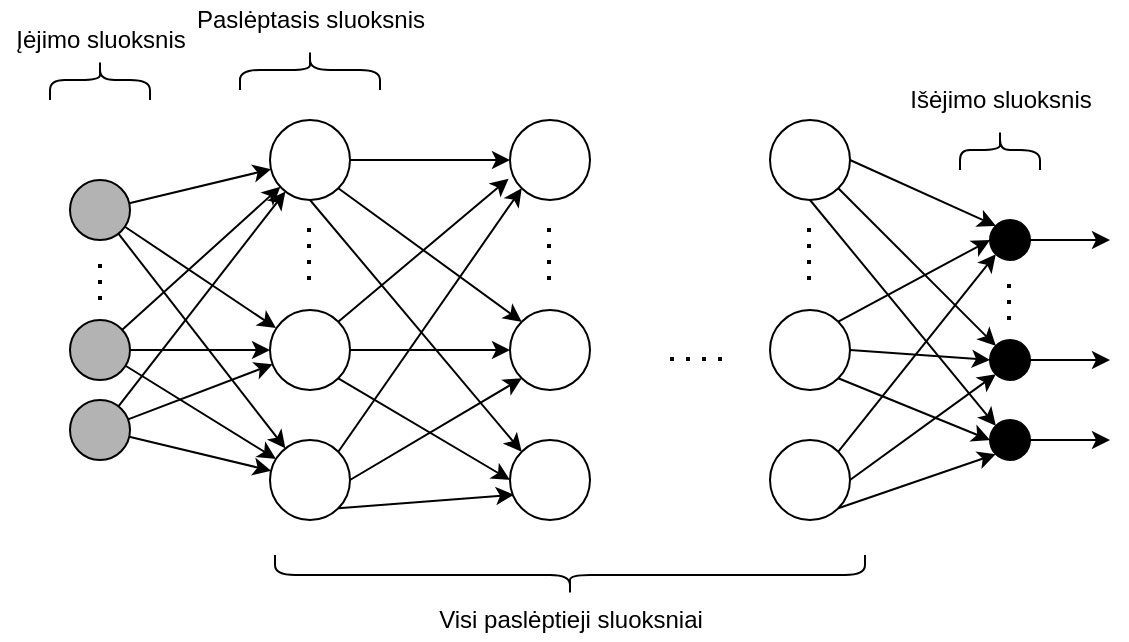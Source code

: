 <mxfile version="13.6.6" type="device"><diagram id="bd4MrQofYQPt45Rn1yxS" name="Page-1"><mxGraphModel dx="982" dy="438" grid="1" gridSize="10" guides="1" tooltips="1" connect="1" arrows="1" fold="1" page="1" pageScale="1" pageWidth="827" pageHeight="1169" math="0" shadow="0"><root><mxCell id="0"/><mxCell id="1" parent="0"/><mxCell id="Pr-44Xw1TZlFWAfVsL2Q-130" style="edgeStyle=none;orthogonalLoop=1;jettySize=auto;html=1;exitX=1;exitY=0.5;exitDx=0;exitDy=0;entryX=0;entryY=0.5;entryDx=0;entryDy=0;" parent="1" source="Pr-44Xw1TZlFWAfVsL2Q-1" target="Pr-44Xw1TZlFWAfVsL2Q-126" edge="1"><mxGeometry relative="1" as="geometry"/></mxCell><mxCell id="Pr-44Xw1TZlFWAfVsL2Q-131" style="edgeStyle=none;orthogonalLoop=1;jettySize=auto;html=1;exitX=1;exitY=1;exitDx=0;exitDy=0;entryX=0;entryY=0;entryDx=0;entryDy=0;" parent="1" source="Pr-44Xw1TZlFWAfVsL2Q-1" target="Pr-44Xw1TZlFWAfVsL2Q-127" edge="1"><mxGeometry relative="1" as="geometry"/></mxCell><mxCell id="Pr-44Xw1TZlFWAfVsL2Q-132" style="edgeStyle=none;orthogonalLoop=1;jettySize=auto;html=1;exitX=0.5;exitY=1;exitDx=0;exitDy=0;entryX=0;entryY=0;entryDx=0;entryDy=0;" parent="1" source="Pr-44Xw1TZlFWAfVsL2Q-1" target="Pr-44Xw1TZlFWAfVsL2Q-128" edge="1"><mxGeometry relative="1" as="geometry"/></mxCell><mxCell id="Pr-44Xw1TZlFWAfVsL2Q-1" value="" style="ellipse;whiteSpace=wrap;html=1;aspect=fixed;" parent="1" vertex="1"><mxGeometry x="190" y="130" width="40" height="40" as="geometry"/></mxCell><mxCell id="Pr-44Xw1TZlFWAfVsL2Q-133" style="edgeStyle=none;orthogonalLoop=1;jettySize=auto;html=1;exitX=1;exitY=0;exitDx=0;exitDy=0;entryX=-0.017;entryY=0.733;entryDx=0;entryDy=0;entryPerimeter=0;" parent="1" source="Pr-44Xw1TZlFWAfVsL2Q-2" target="Pr-44Xw1TZlFWAfVsL2Q-126" edge="1"><mxGeometry relative="1" as="geometry"/></mxCell><mxCell id="Pr-44Xw1TZlFWAfVsL2Q-134" style="edgeStyle=none;orthogonalLoop=1;jettySize=auto;html=1;exitX=1;exitY=0.5;exitDx=0;exitDy=0;entryX=0;entryY=0.5;entryDx=0;entryDy=0;" parent="1" source="Pr-44Xw1TZlFWAfVsL2Q-2" target="Pr-44Xw1TZlFWAfVsL2Q-127" edge="1"><mxGeometry relative="1" as="geometry"/></mxCell><mxCell id="Pr-44Xw1TZlFWAfVsL2Q-135" style="edgeStyle=none;orthogonalLoop=1;jettySize=auto;html=1;exitX=1;exitY=1;exitDx=0;exitDy=0;entryX=0;entryY=0.5;entryDx=0;entryDy=0;" parent="1" source="Pr-44Xw1TZlFWAfVsL2Q-2" target="Pr-44Xw1TZlFWAfVsL2Q-128" edge="1"><mxGeometry relative="1" as="geometry"/></mxCell><mxCell id="Pr-44Xw1TZlFWAfVsL2Q-2" value="" style="ellipse;whiteSpace=wrap;html=1;aspect=fixed;" parent="1" vertex="1"><mxGeometry x="190" y="225" width="40" height="40" as="geometry"/></mxCell><mxCell id="Pr-44Xw1TZlFWAfVsL2Q-136" style="edgeStyle=none;orthogonalLoop=1;jettySize=auto;html=1;exitX=1;exitY=1;exitDx=0;exitDy=0;entryX=0.05;entryY=0.683;entryDx=0;entryDy=0;entryPerimeter=0;" parent="1" source="Pr-44Xw1TZlFWAfVsL2Q-3" target="Pr-44Xw1TZlFWAfVsL2Q-128" edge="1"><mxGeometry relative="1" as="geometry"/></mxCell><mxCell id="Pr-44Xw1TZlFWAfVsL2Q-137" style="edgeStyle=none;orthogonalLoop=1;jettySize=auto;html=1;exitX=1;exitY=0.5;exitDx=0;exitDy=0;entryX=0;entryY=1;entryDx=0;entryDy=0;" parent="1" source="Pr-44Xw1TZlFWAfVsL2Q-3" target="Pr-44Xw1TZlFWAfVsL2Q-127" edge="1"><mxGeometry relative="1" as="geometry"/></mxCell><mxCell id="Pr-44Xw1TZlFWAfVsL2Q-138" style="edgeStyle=none;orthogonalLoop=1;jettySize=auto;html=1;exitX=1;exitY=0;exitDx=0;exitDy=0;entryX=0;entryY=1;entryDx=0;entryDy=0;" parent="1" source="Pr-44Xw1TZlFWAfVsL2Q-3" target="Pr-44Xw1TZlFWAfVsL2Q-126" edge="1"><mxGeometry relative="1" as="geometry"/></mxCell><mxCell id="Pr-44Xw1TZlFWAfVsL2Q-3" value="" style="ellipse;whiteSpace=wrap;html=1;aspect=fixed;" parent="1" vertex="1"><mxGeometry x="190" y="290" width="40" height="40" as="geometry"/></mxCell><mxCell id="Pr-44Xw1TZlFWAfVsL2Q-39" style="endArrow=classic;html=1;" parent="1" source="Pr-44Xw1TZlFWAfVsL2Q-9" edge="1"><mxGeometry relative="1" as="geometry"><mxPoint x="193" y="234" as="targetPoint"/></mxGeometry></mxCell><mxCell id="Pr-44Xw1TZlFWAfVsL2Q-40" style="endArrow=classic;html=1;" parent="1" source="Pr-44Xw1TZlFWAfVsL2Q-9" target="Pr-44Xw1TZlFWAfVsL2Q-3" edge="1"><mxGeometry relative="1" as="geometry"/></mxCell><mxCell id="Pr-44Xw1TZlFWAfVsL2Q-45" style="endArrow=classic;html=1;" parent="1" source="Pr-44Xw1TZlFWAfVsL2Q-9" target="Pr-44Xw1TZlFWAfVsL2Q-1" edge="1"><mxGeometry relative="1" as="geometry"/></mxCell><mxCell id="Pr-44Xw1TZlFWAfVsL2Q-9" value="" style="ellipse;whiteSpace=wrap;html=1;aspect=fixed;fillColor=#B3B3B3;" parent="1" vertex="1"><mxGeometry x="90" y="160" width="30" height="30" as="geometry"/></mxCell><mxCell id="Pr-44Xw1TZlFWAfVsL2Q-50" style="endArrow=classic;html=1;" parent="1" source="Pr-44Xw1TZlFWAfVsL2Q-10" target="Pr-44Xw1TZlFWAfVsL2Q-2" edge="1"><mxGeometry relative="1" as="geometry"/></mxCell><mxCell id="Pr-44Xw1TZlFWAfVsL2Q-51" style="endArrow=classic;html=1;" parent="1" source="Pr-44Xw1TZlFWAfVsL2Q-10" target="Pr-44Xw1TZlFWAfVsL2Q-3" edge="1"><mxGeometry relative="1" as="geometry"/></mxCell><mxCell id="Pr-44Xw1TZlFWAfVsL2Q-52" style="endArrow=classic;html=1;" parent="1" source="Pr-44Xw1TZlFWAfVsL2Q-10" target="Pr-44Xw1TZlFWAfVsL2Q-1" edge="1"><mxGeometry relative="1" as="geometry"/></mxCell><mxCell id="Pr-44Xw1TZlFWAfVsL2Q-10" value="" style="ellipse;whiteSpace=wrap;html=1;aspect=fixed;fillColor=#B3B3B3;" parent="1" vertex="1"><mxGeometry x="90" y="270" width="30" height="30" as="geometry"/></mxCell><mxCell id="Pr-44Xw1TZlFWAfVsL2Q-46" style="endArrow=classic;html=1;" parent="1" source="Pr-44Xw1TZlFWAfVsL2Q-11" target="Pr-44Xw1TZlFWAfVsL2Q-1" edge="1"><mxGeometry relative="1" as="geometry"/></mxCell><mxCell id="Pr-44Xw1TZlFWAfVsL2Q-47" style="edgeStyle=orthogonalEdgeStyle;rounded=0;orthogonalLoop=1;jettySize=auto;html=1;exitX=1;exitY=0.5;exitDx=0;exitDy=0;entryX=0;entryY=0.5;entryDx=0;entryDy=0;" parent="1" source="Pr-44Xw1TZlFWAfVsL2Q-11" target="Pr-44Xw1TZlFWAfVsL2Q-2" edge="1"><mxGeometry relative="1" as="geometry"/></mxCell><mxCell id="Pr-44Xw1TZlFWAfVsL2Q-49" style="endArrow=classic;html=1;" parent="1" source="Pr-44Xw1TZlFWAfVsL2Q-11" target="Pr-44Xw1TZlFWAfVsL2Q-3" edge="1"><mxGeometry relative="1" as="geometry"/></mxCell><mxCell id="Pr-44Xw1TZlFWAfVsL2Q-11" value="" style="ellipse;whiteSpace=wrap;html=1;aspect=fixed;fillColor=#B3B3B3;" parent="1" vertex="1"><mxGeometry x="90" y="230" width="30" height="30" as="geometry"/></mxCell><mxCell id="Pr-44Xw1TZlFWAfVsL2Q-13" value="" style="endArrow=none;dashed=1;html=1;dashPattern=1 3;strokeWidth=2;" parent="1" edge="1"><mxGeometry width="50" height="50" relative="1" as="geometry"><mxPoint x="105" y="220" as="sourcePoint"/><mxPoint x="105" y="200" as="targetPoint"/></mxGeometry></mxCell><mxCell id="Pr-44Xw1TZlFWAfVsL2Q-14" value="" style="endArrow=none;dashed=1;html=1;dashPattern=1 3;strokeWidth=2;" parent="1" edge="1"><mxGeometry width="50" height="50" relative="1" as="geometry"><mxPoint x="209.5" y="210" as="sourcePoint"/><mxPoint x="209.5" y="180" as="targetPoint"/></mxGeometry></mxCell><mxCell id="Pr-44Xw1TZlFWAfVsL2Q-104" style="edgeStyle=none;orthogonalLoop=1;jettySize=auto;html=1;exitX=1;exitY=0.5;exitDx=0;exitDy=0;entryX=0;entryY=0;entryDx=0;entryDy=0;" parent="1" source="Pr-44Xw1TZlFWAfVsL2Q-107" target="Pr-44Xw1TZlFWAfVsL2Q-123" edge="1"><mxGeometry relative="1" as="geometry"/></mxCell><mxCell id="Pr-44Xw1TZlFWAfVsL2Q-105" style="edgeStyle=none;orthogonalLoop=1;jettySize=auto;html=1;exitX=1;exitY=1;exitDx=0;exitDy=0;entryX=0;entryY=0;entryDx=0;entryDy=0;" parent="1" source="Pr-44Xw1TZlFWAfVsL2Q-107" target="Pr-44Xw1TZlFWAfVsL2Q-118" edge="1"><mxGeometry relative="1" as="geometry"/></mxCell><mxCell id="Pr-44Xw1TZlFWAfVsL2Q-106" style="edgeStyle=none;orthogonalLoop=1;jettySize=auto;html=1;exitX=0.5;exitY=1;exitDx=0;exitDy=0;entryX=0;entryY=0;entryDx=0;entryDy=0;" parent="1" source="Pr-44Xw1TZlFWAfVsL2Q-107" target="Pr-44Xw1TZlFWAfVsL2Q-121" edge="1"><mxGeometry relative="1" as="geometry"/></mxCell><mxCell id="Pr-44Xw1TZlFWAfVsL2Q-107" value="" style="ellipse;whiteSpace=wrap;html=1;aspect=fixed;" parent="1" vertex="1"><mxGeometry x="440" y="130" width="40" height="40" as="geometry"/></mxCell><mxCell id="Pr-44Xw1TZlFWAfVsL2Q-108" style="edgeStyle=none;orthogonalLoop=1;jettySize=auto;html=1;exitX=1;exitY=0;exitDx=0;exitDy=0;entryX=0;entryY=0.5;entryDx=0;entryDy=0;" parent="1" source="Pr-44Xw1TZlFWAfVsL2Q-111" target="Pr-44Xw1TZlFWAfVsL2Q-123" edge="1"><mxGeometry relative="1" as="geometry"/></mxCell><mxCell id="Pr-44Xw1TZlFWAfVsL2Q-109" style="edgeStyle=none;orthogonalLoop=1;jettySize=auto;html=1;exitX=1;exitY=0.5;exitDx=0;exitDy=0;entryX=0;entryY=0.5;entryDx=0;entryDy=0;" parent="1" source="Pr-44Xw1TZlFWAfVsL2Q-111" target="Pr-44Xw1TZlFWAfVsL2Q-118" edge="1"><mxGeometry relative="1" as="geometry"/></mxCell><mxCell id="Pr-44Xw1TZlFWAfVsL2Q-110" style="edgeStyle=none;orthogonalLoop=1;jettySize=auto;html=1;exitX=1;exitY=1;exitDx=0;exitDy=0;entryX=0;entryY=0.5;entryDx=0;entryDy=0;" parent="1" source="Pr-44Xw1TZlFWAfVsL2Q-111" target="Pr-44Xw1TZlFWAfVsL2Q-121" edge="1"><mxGeometry relative="1" as="geometry"/></mxCell><mxCell id="Pr-44Xw1TZlFWAfVsL2Q-111" value="" style="ellipse;whiteSpace=wrap;html=1;aspect=fixed;" parent="1" vertex="1"><mxGeometry x="440" y="225" width="40" height="40" as="geometry"/></mxCell><mxCell id="Pr-44Xw1TZlFWAfVsL2Q-112" style="edgeStyle=none;orthogonalLoop=1;jettySize=auto;html=1;exitX=1;exitY=0;exitDx=0;exitDy=0;entryX=0;entryY=1;entryDx=0;entryDy=0;" parent="1" source="Pr-44Xw1TZlFWAfVsL2Q-115" target="Pr-44Xw1TZlFWAfVsL2Q-123" edge="1"><mxGeometry relative="1" as="geometry"/></mxCell><mxCell id="Pr-44Xw1TZlFWAfVsL2Q-113" style="edgeStyle=none;orthogonalLoop=1;jettySize=auto;html=1;exitX=1;exitY=0.5;exitDx=0;exitDy=0;entryX=0;entryY=1;entryDx=0;entryDy=0;" parent="1" source="Pr-44Xw1TZlFWAfVsL2Q-115" target="Pr-44Xw1TZlFWAfVsL2Q-118" edge="1"><mxGeometry relative="1" as="geometry"/></mxCell><mxCell id="Pr-44Xw1TZlFWAfVsL2Q-114" style="edgeStyle=none;orthogonalLoop=1;jettySize=auto;html=1;exitX=1;exitY=1;exitDx=0;exitDy=0;entryX=0;entryY=1;entryDx=0;entryDy=0;" parent="1" source="Pr-44Xw1TZlFWAfVsL2Q-115" target="Pr-44Xw1TZlFWAfVsL2Q-121" edge="1"><mxGeometry relative="1" as="geometry"/></mxCell><mxCell id="Pr-44Xw1TZlFWAfVsL2Q-115" value="" style="ellipse;whiteSpace=wrap;html=1;aspect=fixed;" parent="1" vertex="1"><mxGeometry x="440" y="290" width="40" height="40" as="geometry"/></mxCell><mxCell id="Pr-44Xw1TZlFWAfVsL2Q-117" style="edgeStyle=none;orthogonalLoop=1;jettySize=auto;html=1;exitX=1;exitY=0.5;exitDx=0;exitDy=0;" parent="1" source="Pr-44Xw1TZlFWAfVsL2Q-118" edge="1"><mxGeometry relative="1" as="geometry"><mxPoint x="610" y="250" as="targetPoint"/></mxGeometry></mxCell><mxCell id="Pr-44Xw1TZlFWAfVsL2Q-118" value="" style="ellipse;whiteSpace=wrap;html=1;aspect=fixed;fillColor=#000000;" parent="1" vertex="1"><mxGeometry x="550" y="240" width="20" height="20" as="geometry"/></mxCell><mxCell id="Pr-44Xw1TZlFWAfVsL2Q-119" value="" style="endArrow=none;dashed=1;html=1;dashPattern=1 3;strokeWidth=2;" parent="1" edge="1"><mxGeometry width="50" height="50" relative="1" as="geometry"><mxPoint x="559.5" y="230" as="sourcePoint"/><mxPoint x="559.5" y="210" as="targetPoint"/></mxGeometry></mxCell><mxCell id="Pr-44Xw1TZlFWAfVsL2Q-120" style="edgeStyle=none;orthogonalLoop=1;jettySize=auto;html=1;exitX=1;exitY=0.5;exitDx=0;exitDy=0;" parent="1" source="Pr-44Xw1TZlFWAfVsL2Q-121" edge="1"><mxGeometry relative="1" as="geometry"><mxPoint x="610" y="290" as="targetPoint"/></mxGeometry></mxCell><mxCell id="Pr-44Xw1TZlFWAfVsL2Q-121" value="" style="ellipse;whiteSpace=wrap;html=1;aspect=fixed;fillColor=#000000;" parent="1" vertex="1"><mxGeometry x="550" y="280" width="20" height="20" as="geometry"/></mxCell><mxCell id="Pr-44Xw1TZlFWAfVsL2Q-122" style="edgeStyle=none;orthogonalLoop=1;jettySize=auto;html=1;exitX=1;exitY=0.5;exitDx=0;exitDy=0;" parent="1" source="Pr-44Xw1TZlFWAfVsL2Q-123" edge="1"><mxGeometry relative="1" as="geometry"><mxPoint x="610" y="190" as="targetPoint"/></mxGeometry></mxCell><mxCell id="Pr-44Xw1TZlFWAfVsL2Q-123" value="" style="ellipse;whiteSpace=wrap;html=1;aspect=fixed;fillColor=#000000;" parent="1" vertex="1"><mxGeometry x="550" y="180" width="20" height="20" as="geometry"/></mxCell><mxCell id="Pr-44Xw1TZlFWAfVsL2Q-124" value="" style="endArrow=none;dashed=1;html=1;dashPattern=1 3;strokeWidth=2;" parent="1" edge="1"><mxGeometry width="50" height="50" relative="1" as="geometry"><mxPoint x="390" y="249.5" as="sourcePoint"/><mxPoint x="420" y="249.5" as="targetPoint"/></mxGeometry></mxCell><mxCell id="Pr-44Xw1TZlFWAfVsL2Q-125" value="" style="endArrow=none;dashed=1;html=1;dashPattern=1 3;strokeWidth=2;" parent="1" edge="1"><mxGeometry width="50" height="50" relative="1" as="geometry"><mxPoint x="459.5" y="210" as="sourcePoint"/><mxPoint x="459.5" y="180" as="targetPoint"/></mxGeometry></mxCell><mxCell id="Pr-44Xw1TZlFWAfVsL2Q-126" value="" style="ellipse;whiteSpace=wrap;html=1;aspect=fixed;" parent="1" vertex="1"><mxGeometry x="310" y="130" width="40" height="40" as="geometry"/></mxCell><mxCell id="Pr-44Xw1TZlFWAfVsL2Q-127" value="" style="ellipse;whiteSpace=wrap;html=1;aspect=fixed;" parent="1" vertex="1"><mxGeometry x="310" y="225" width="40" height="40" as="geometry"/></mxCell><mxCell id="Pr-44Xw1TZlFWAfVsL2Q-128" value="" style="ellipse;whiteSpace=wrap;html=1;aspect=fixed;" parent="1" vertex="1"><mxGeometry x="310" y="290" width="40" height="40" as="geometry"/></mxCell><mxCell id="Pr-44Xw1TZlFWAfVsL2Q-129" value="" style="endArrow=none;dashed=1;html=1;dashPattern=1 3;strokeWidth=2;" parent="1" edge="1"><mxGeometry width="50" height="50" relative="1" as="geometry"><mxPoint x="329.5" y="210" as="sourcePoint"/><mxPoint x="329.5" y="180" as="targetPoint"/></mxGeometry></mxCell><mxCell id="jP0pO5gGn4JyZ3D4XBfe-1" value="" style="shape=curlyBracket;whiteSpace=wrap;html=1;rounded=1;rotation=90;size=0.5;" vertex="1" parent="1"><mxGeometry x="95" y="85" width="20" height="50" as="geometry"/></mxCell><mxCell id="jP0pO5gGn4JyZ3D4XBfe-2" value="Įėjimo sluoksnis" style="text;html=1;align=center;verticalAlign=middle;resizable=0;points=[];autosize=1;" vertex="1" parent="1"><mxGeometry x="55" y="80" width="100" height="20" as="geometry"/></mxCell><mxCell id="jP0pO5gGn4JyZ3D4XBfe-3" value="" style="shape=curlyBracket;whiteSpace=wrap;html=1;rounded=1;rotation=90;size=0.5;" vertex="1" parent="1"><mxGeometry x="200" y="70" width="20" height="70" as="geometry"/></mxCell><mxCell id="jP0pO5gGn4JyZ3D4XBfe-4" value="Paslėptasis sluoksnis" style="text;html=1;align=center;verticalAlign=middle;resizable=0;points=[];autosize=1;" vertex="1" parent="1"><mxGeometry x="145" y="70" width="130" height="20" as="geometry"/></mxCell><mxCell id="jP0pO5gGn4JyZ3D4XBfe-5" value="" style="shape=curlyBracket;whiteSpace=wrap;html=1;rounded=1;rotation=90;size=0.5;" vertex="1" parent="1"><mxGeometry x="545" y="125" width="20" height="40" as="geometry"/></mxCell><mxCell id="jP0pO5gGn4JyZ3D4XBfe-6" value="Išėjimo sluoksnis" style="text;html=1;align=center;verticalAlign=middle;resizable=0;points=[];autosize=1;" vertex="1" parent="1"><mxGeometry x="500" y="110" width="110" height="20" as="geometry"/></mxCell><mxCell id="jP0pO5gGn4JyZ3D4XBfe-7" value="" style="shape=curlyBracket;whiteSpace=wrap;html=1;rounded=1;rotation=-90;size=0.5;" vertex="1" parent="1"><mxGeometry x="330" y="210" width="20" height="295" as="geometry"/></mxCell><mxCell id="jP0pO5gGn4JyZ3D4XBfe-8" value="Visi paslėptieji sluoksniai&lt;br&gt;" style="text;html=1;align=center;verticalAlign=middle;resizable=0;points=[];autosize=1;" vertex="1" parent="1"><mxGeometry x="265" y="370" width="150" height="20" as="geometry"/></mxCell></root></mxGraphModel></diagram></mxfile>